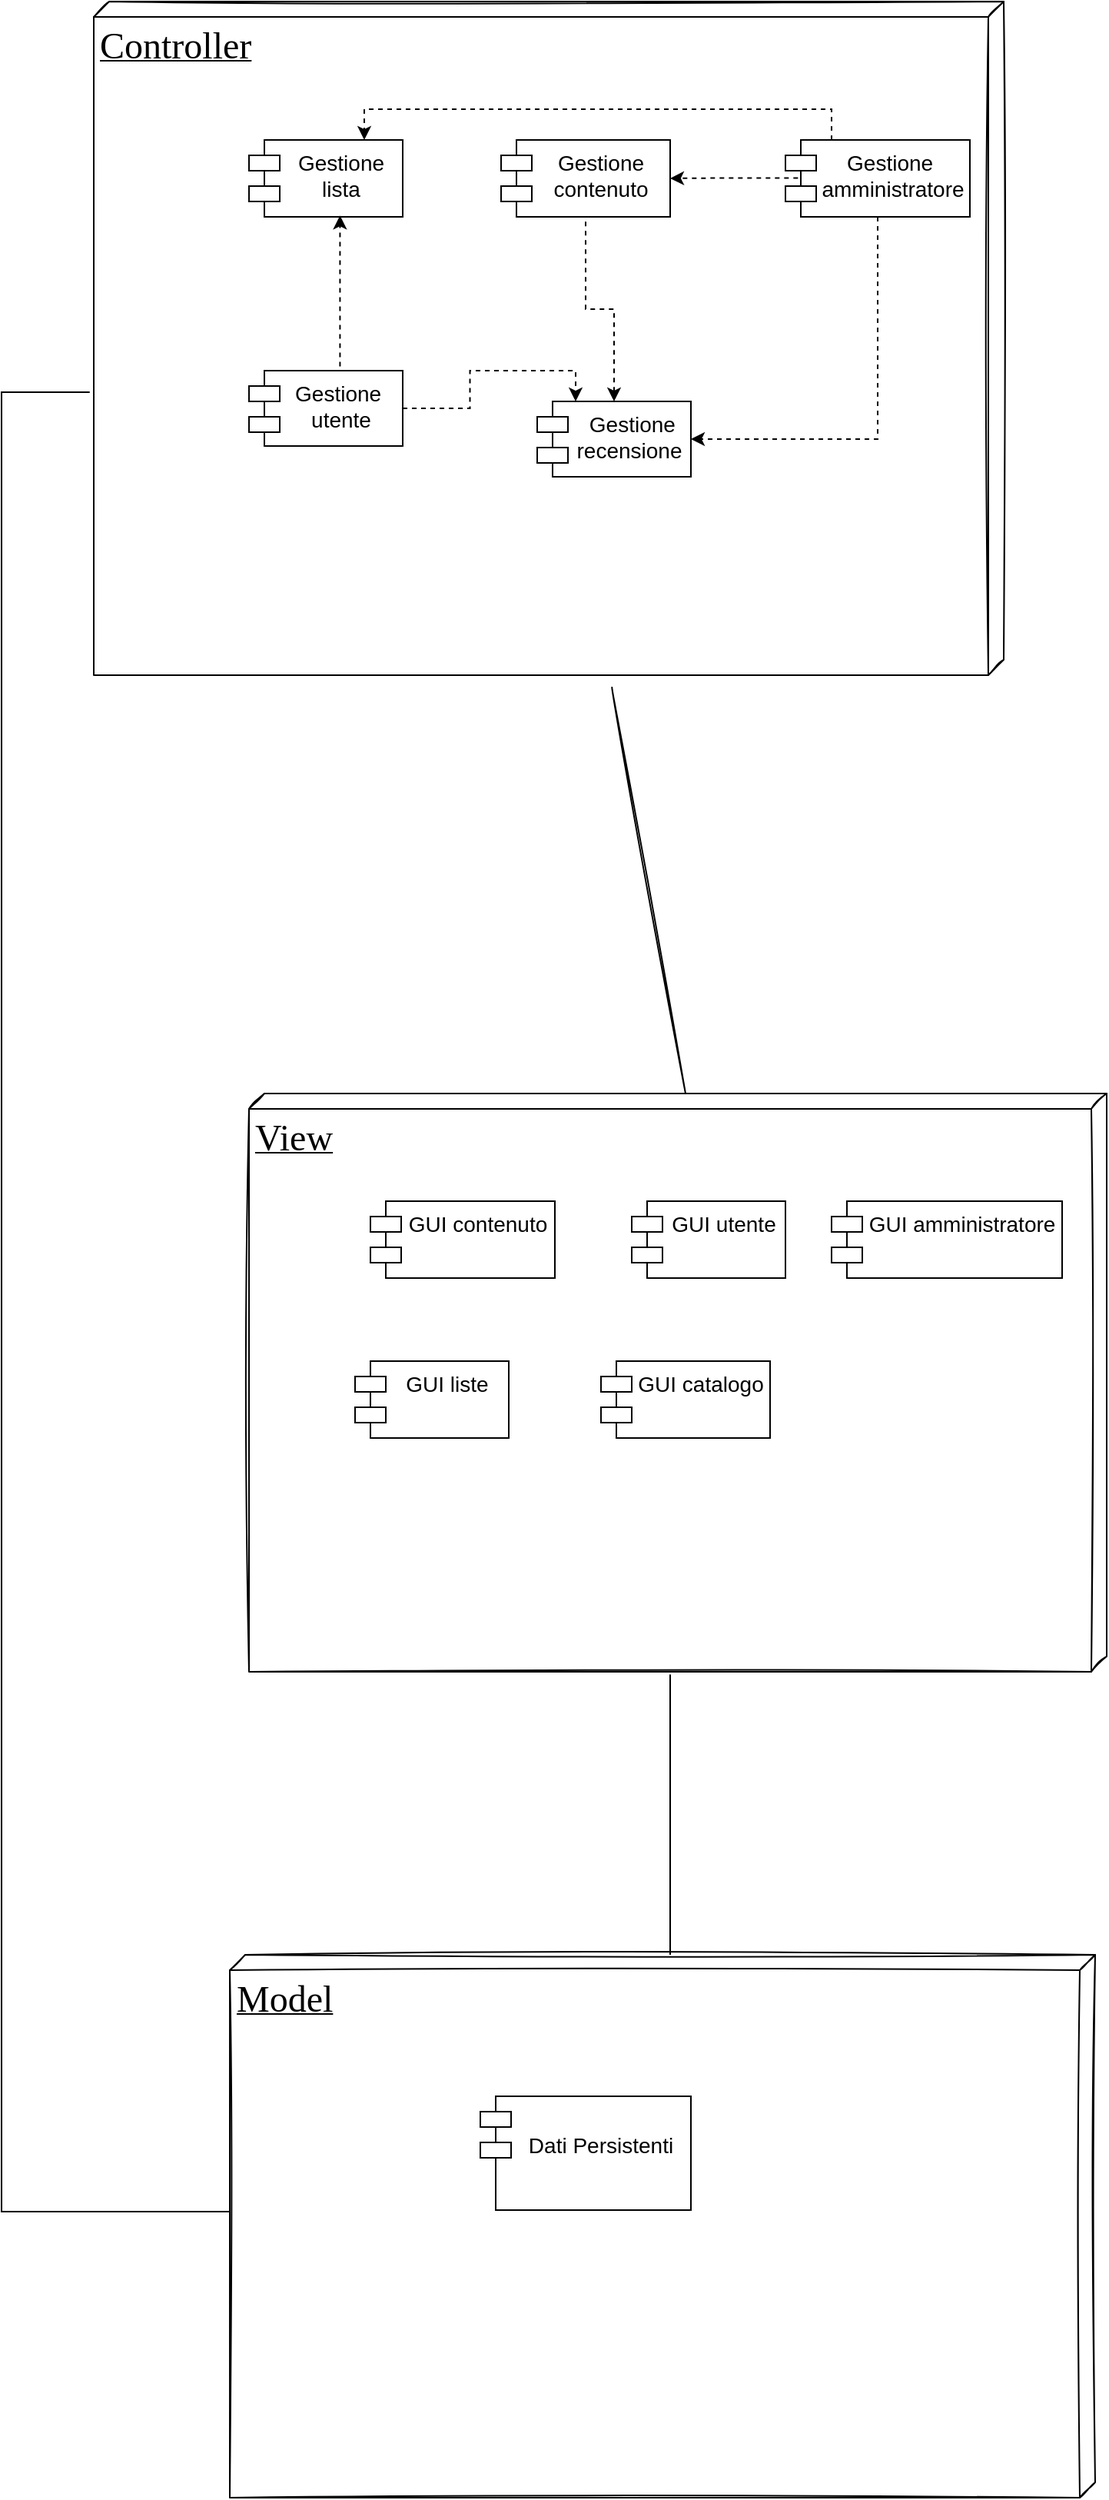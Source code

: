 <mxfile version="15.8.2" type="device"><diagram id="CxpyCMDVpnXcZOE_NRxi" name="Page-1"><mxGraphModel dx="1019" dy="519" grid="1" gridSize="10" guides="1" tooltips="1" connect="1" arrows="1" fold="1" page="1" pageScale="1" pageWidth="827" pageHeight="1169" math="0" shadow="0"><root><mxCell id="0"/><mxCell id="1" parent="0"/><mxCell id="ubrYmhBWm075R3w4E_km-23" style="edgeStyle=orthogonalEdgeStyle;rounded=0;orthogonalLoop=1;jettySize=auto;html=1;exitX=0;exitY=0;exitDx=376;exitDy=284;exitPerimeter=0;entryX=0;entryY=0;entryDx=0;entryDy=276.5;entryPerimeter=0;endArrow=none;endFill=0;" edge="1" parent="1" source="ubrYmhBWm075R3w4E_km-1" target="ubrYmhBWm075R3w4E_km-4"><mxGeometry relative="1" as="geometry"/></mxCell><mxCell id="ubrYmhBWm075R3w4E_km-1" value="&lt;font style=&quot;font-size: 24px&quot;&gt;View&lt;/font&gt;" style="verticalAlign=top;align=left;spacingTop=8;spacingLeft=2;spacingRight=12;shape=cube;size=10;direction=south;fontStyle=4;html=1;rounded=0;shadow=0;comic=0;labelBackgroundColor=none;strokeWidth=1;fontFamily=Verdana;fontSize=12;sketch=1;hachureGap=4;fontSource=https%3A%2F%2Ffonts.googleapis.com%2Fcss%3Ffamily%3DArchitects%2BDaughter;" vertex="1" parent="1"><mxGeometry x="531" y="1530" width="558" height="376" as="geometry"/></mxCell><mxCell id="ubrYmhBWm075R3w4E_km-2" style="edgeStyle=none;curved=1;rounded=0;sketch=1;hachureGap=4;orthogonalLoop=1;jettySize=auto;html=1;entryX=0;entryY=0;entryDx=0;entryDy=274;entryPerimeter=0;fontFamily=Architects Daughter;fontSource=https%3A%2F%2Ffonts.googleapis.com%2Fcss%3Ffamily%3DArchitects%2BDaughter;fontSize=16;endArrow=none;startSize=14;endSize=14;sourcePerimeterSpacing=8;targetPerimeterSpacing=8;endFill=0;" edge="1" parent="1" source="ubrYmhBWm075R3w4E_km-3" target="ubrYmhBWm075R3w4E_km-1"><mxGeometry relative="1" as="geometry"/></mxCell><mxCell id="ubrYmhBWm075R3w4E_km-22" style="edgeStyle=orthogonalEdgeStyle;rounded=0;orthogonalLoop=1;jettySize=auto;html=1;exitX=0;exitY=0;exitDx=224;exitDy=592;exitPerimeter=0;entryX=0;entryY=0;entryDx=181.5;entryDy=563;entryPerimeter=0;endArrow=none;endFill=0;" edge="1" parent="1" source="ubrYmhBWm075R3w4E_km-3" target="ubrYmhBWm075R3w4E_km-4"><mxGeometry relative="1" as="geometry"><mxPoint x="420" y="2250" as="targetPoint"/><Array as="points"><mxPoint x="370" y="1074"/><mxPoint x="370" y="2257"/></Array></mxGeometry></mxCell><mxCell id="ubrYmhBWm075R3w4E_km-3" value="&lt;font style=&quot;font-size: 24px&quot;&gt;Controller&lt;/font&gt;" style="verticalAlign=top;align=left;spacingTop=8;spacingLeft=2;spacingRight=12;shape=cube;size=10;direction=south;fontStyle=4;html=1;rounded=0;shadow=0;comic=0;labelBackgroundColor=none;strokeWidth=1;fontFamily=Verdana;fontSize=12;sketch=1;hachureGap=4;fontSource=https%3A%2F%2Ffonts.googleapis.com%2Fcss%3Ffamily%3DArchitects%2BDaughter;" vertex="1" parent="1"><mxGeometry x="430" y="820" width="592" height="438" as="geometry"/></mxCell><mxCell id="ubrYmhBWm075R3w4E_km-4" value="&lt;font style=&quot;font-size: 24px&quot;&gt;Model&lt;/font&gt;" style="verticalAlign=top;align=left;spacingTop=8;spacingLeft=2;spacingRight=12;shape=cube;size=10;direction=south;fontStyle=4;html=1;rounded=0;shadow=0;comic=0;labelBackgroundColor=none;strokeWidth=1;fontFamily=Verdana;fontSize=12;sketch=1;hachureGap=4;fontSource=https%3A%2F%2Ffonts.googleapis.com%2Fcss%3Ffamily%3DArchitects%2BDaughter;" vertex="1" parent="1"><mxGeometry x="518.5" y="2090" width="563" height="353" as="geometry"/></mxCell><mxCell id="ubrYmhBWm075R3w4E_km-5" value="&#10;Dati Persistenti" style="shape=module;align=left;spacingLeft=20;align=center;verticalAlign=top;fontSize=14;" vertex="1" parent="1"><mxGeometry x="681.5" y="2182" width="137" height="74" as="geometry"/></mxCell><mxCell id="ubrYmhBWm075R3w4E_km-6" value="GUI contenuto" style="shape=module;align=left;spacingLeft=20;align=center;verticalAlign=top;fontSize=14;" vertex="1" parent="1"><mxGeometry x="610" y="1600" width="120" height="50" as="geometry"/></mxCell><mxCell id="ubrYmhBWm075R3w4E_km-7" value="Gestione&#10;lista" style="shape=module;align=left;spacingLeft=20;align=center;verticalAlign=top;fontSize=14;" vertex="1" parent="1"><mxGeometry x="531" y="910" width="100" height="50" as="geometry"/></mxCell><mxCell id="ubrYmhBWm075R3w4E_km-26" style="edgeStyle=orthogonalEdgeStyle;rounded=0;orthogonalLoop=1;jettySize=auto;html=1;exitX=0.5;exitY=0;exitDx=0;exitDy=0;entryX=0.5;entryY=1;entryDx=0;entryDy=0;endArrow=none;endFill=0;startArrow=classic;startFill=1;dashed=1;" edge="1" parent="1" source="ubrYmhBWm075R3w4E_km-8" target="ubrYmhBWm075R3w4E_km-15"><mxGeometry relative="1" as="geometry"/></mxCell><mxCell id="ubrYmhBWm075R3w4E_km-8" value=" Gestione &#10;recensione" style="shape=module;align=left;spacingLeft=20;align=center;verticalAlign=top;fontSize=14;" vertex="1" parent="1"><mxGeometry x="718.5" y="1080" width="100" height="49" as="geometry"/></mxCell><mxCell id="ubrYmhBWm075R3w4E_km-29" style="edgeStyle=orthogonalEdgeStyle;rounded=0;orthogonalLoop=1;jettySize=auto;html=1;exitX=0.5;exitY=0;exitDx=0;exitDy=0;entryX=0.592;entryY=0.983;entryDx=0;entryDy=0;entryPerimeter=0;endArrow=classic;endFill=1;dashed=1;" edge="1" parent="1" source="ubrYmhBWm075R3w4E_km-14" target="ubrYmhBWm075R3w4E_km-7"><mxGeometry relative="1" as="geometry"><Array as="points"><mxPoint x="590" y="1081"/></Array></mxGeometry></mxCell><mxCell id="ubrYmhBWm075R3w4E_km-30" style="edgeStyle=orthogonalEdgeStyle;rounded=0;orthogonalLoop=1;jettySize=auto;html=1;exitX=1;exitY=0.5;exitDx=0;exitDy=0;entryX=0.25;entryY=0;entryDx=0;entryDy=0;endArrow=classic;endFill=1;dashed=1;" edge="1" parent="1" source="ubrYmhBWm075R3w4E_km-14" target="ubrYmhBWm075R3w4E_km-8"><mxGeometry relative="1" as="geometry"/></mxCell><mxCell id="ubrYmhBWm075R3w4E_km-14" value="Gestione &#10;utente" style="shape=module;align=left;spacingLeft=20;align=center;verticalAlign=top;fontSize=14;" vertex="1" parent="1"><mxGeometry x="531" y="1060" width="100" height="49" as="geometry"/></mxCell><mxCell id="ubrYmhBWm075R3w4E_km-15" value="Gestione&#10;contenuto" style="shape=module;align=left;spacingLeft=20;align=center;verticalAlign=top;fontSize=14;" vertex="1" parent="1"><mxGeometry x="695" y="910" width="110" height="50" as="geometry"/></mxCell><mxCell id="ubrYmhBWm075R3w4E_km-27" style="edgeStyle=orthogonalEdgeStyle;rounded=0;orthogonalLoop=1;jettySize=auto;html=1;exitX=0.068;exitY=0.494;exitDx=0;exitDy=0;entryX=1;entryY=0.5;entryDx=0;entryDy=0;endArrow=classic;endFill=1;exitPerimeter=0;startArrow=none;startFill=0;dashed=1;" edge="1" parent="1" source="ubrYmhBWm075R3w4E_km-16" target="ubrYmhBWm075R3w4E_km-15"><mxGeometry relative="1" as="geometry"/></mxCell><mxCell id="ubrYmhBWm075R3w4E_km-31" style="edgeStyle=orthogonalEdgeStyle;rounded=0;orthogonalLoop=1;jettySize=auto;html=1;exitX=0.5;exitY=1;exitDx=0;exitDy=0;entryX=1;entryY=0.5;entryDx=0;entryDy=0;endArrow=classic;endFill=1;dashed=1;" edge="1" parent="1" source="ubrYmhBWm075R3w4E_km-16" target="ubrYmhBWm075R3w4E_km-8"><mxGeometry relative="1" as="geometry"/></mxCell><mxCell id="ubrYmhBWm075R3w4E_km-32" style="edgeStyle=orthogonalEdgeStyle;rounded=0;orthogonalLoop=1;jettySize=auto;html=1;exitX=0.25;exitY=0;exitDx=0;exitDy=0;entryX=0.75;entryY=0;entryDx=0;entryDy=0;endArrow=classic;endFill=1;dashed=1;" edge="1" parent="1" source="ubrYmhBWm075R3w4E_km-16" target="ubrYmhBWm075R3w4E_km-7"><mxGeometry relative="1" as="geometry"/></mxCell><mxCell id="ubrYmhBWm075R3w4E_km-16" value="Gestione &#10;amministratore" style="shape=module;align=left;spacingLeft=20;align=center;verticalAlign=top;fontSize=14;" vertex="1" parent="1"><mxGeometry x="880" y="910" width="120" height="50" as="geometry"/></mxCell><mxCell id="ubrYmhBWm075R3w4E_km-17" value="GUI utente" style="shape=module;align=left;spacingLeft=20;align=center;verticalAlign=top;fontSize=14;" vertex="1" parent="1"><mxGeometry x="780" y="1600" width="100" height="50" as="geometry"/></mxCell><mxCell id="ubrYmhBWm075R3w4E_km-18" value="GUI amministratore" style="shape=module;align=left;spacingLeft=20;align=center;verticalAlign=top;fontSize=14;" vertex="1" parent="1"><mxGeometry x="910" y="1600" width="150" height="50" as="geometry"/></mxCell><mxCell id="ubrYmhBWm075R3w4E_km-19" value="GUI liste" style="shape=module;align=left;spacingLeft=20;align=center;verticalAlign=top;fontSize=14;" vertex="1" parent="1"><mxGeometry x="600" y="1704" width="100" height="50" as="geometry"/></mxCell><mxCell id="ubrYmhBWm075R3w4E_km-20" value="GUI catalogo" style="shape=module;align=left;spacingLeft=20;align=center;verticalAlign=top;fontSize=14;" vertex="1" parent="1"><mxGeometry x="760" y="1704" width="110" height="50" as="geometry"/></mxCell></root></mxGraphModel></diagram></mxfile>